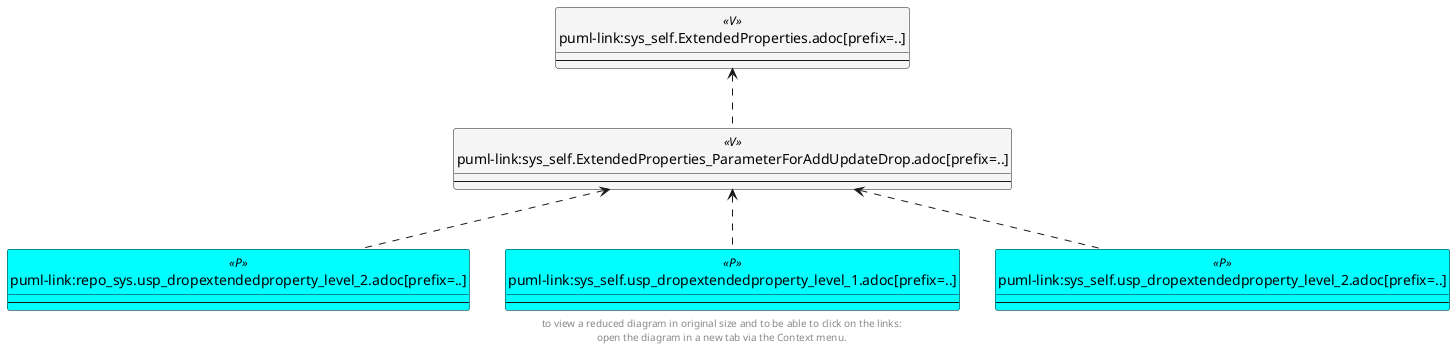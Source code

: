 @startuml
'Left to right direction
top to bottom direction
hide circle
'avoide "." issues:
set namespaceSeparator none


skinparam class {
  BackgroundColor White
  BackgroundColor<<FN>> Yellow
  BackgroundColor<<FS>> Yellow
  BackgroundColor<<FT>> LightGray
  BackgroundColor<<IF>> Yellow
  BackgroundColor<<IS>> Yellow
  BackgroundColor<<P>> Aqua
  BackgroundColor<<PC>> Aqua
  BackgroundColor<<SN>> Yellow
  BackgroundColor<<SO>> SlateBlue
  BackgroundColor<<TF>> LightGray
  BackgroundColor<<TR>> Tomato
  BackgroundColor<<U>> White
  BackgroundColor<<V>> WhiteSmoke
  BackgroundColor<<X>> Aqua
}


entity "puml-link:repo_sys.usp_dropextendedproperty_level_2.adoc[prefix=..]" as repo_sys.usp_dropextendedproperty_level_2 << P >> {
  --
}

entity "puml-link:sys_self.ExtendedProperties.adoc[prefix=..]" as sys_self.ExtendedProperties << V >> {
  --
}

entity "puml-link:sys_self.ExtendedProperties_ParameterForAddUpdateDrop.adoc[prefix=..]" as sys_self.ExtendedProperties_ParameterForAddUpdateDrop << V >> {
  --
}

entity "puml-link:sys_self.usp_dropextendedproperty_level_1.adoc[prefix=..]" as sys_self.usp_dropextendedproperty_level_1 << P >> {
  --
}

entity "puml-link:sys_self.usp_dropextendedproperty_level_2.adoc[prefix=..]" as sys_self.usp_dropextendedproperty_level_2 << P >> {
  --
}

sys_self.ExtendedProperties <.. sys_self.ExtendedProperties_ParameterForAddUpdateDrop
sys_self.ExtendedProperties_ParameterForAddUpdateDrop <.. repo_sys.usp_dropextendedproperty_level_2
sys_self.ExtendedProperties_ParameterForAddUpdateDrop <.. sys_self.usp_dropextendedproperty_level_1
sys_self.ExtendedProperties_ParameterForAddUpdateDrop <.. sys_self.usp_dropextendedproperty_level_2
footer
to view a reduced diagram in original size and to be able to click on the links:
open the diagram in a new tab via the Context menu.
end footer

@enduml

